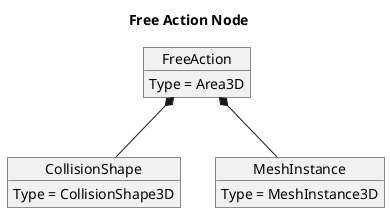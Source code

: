 @startuml Free Action Object
title Free Action Node

object FreeAction 
object CollisionShape
object MeshInstance

FreeAction : Type = Area3D
CollisionShape : Type = CollisionShape3D
MeshInstance : Type = MeshInstance3D

FreeAction *-- CollisionShape
FreeAction *-- MeshInstance

@enduml